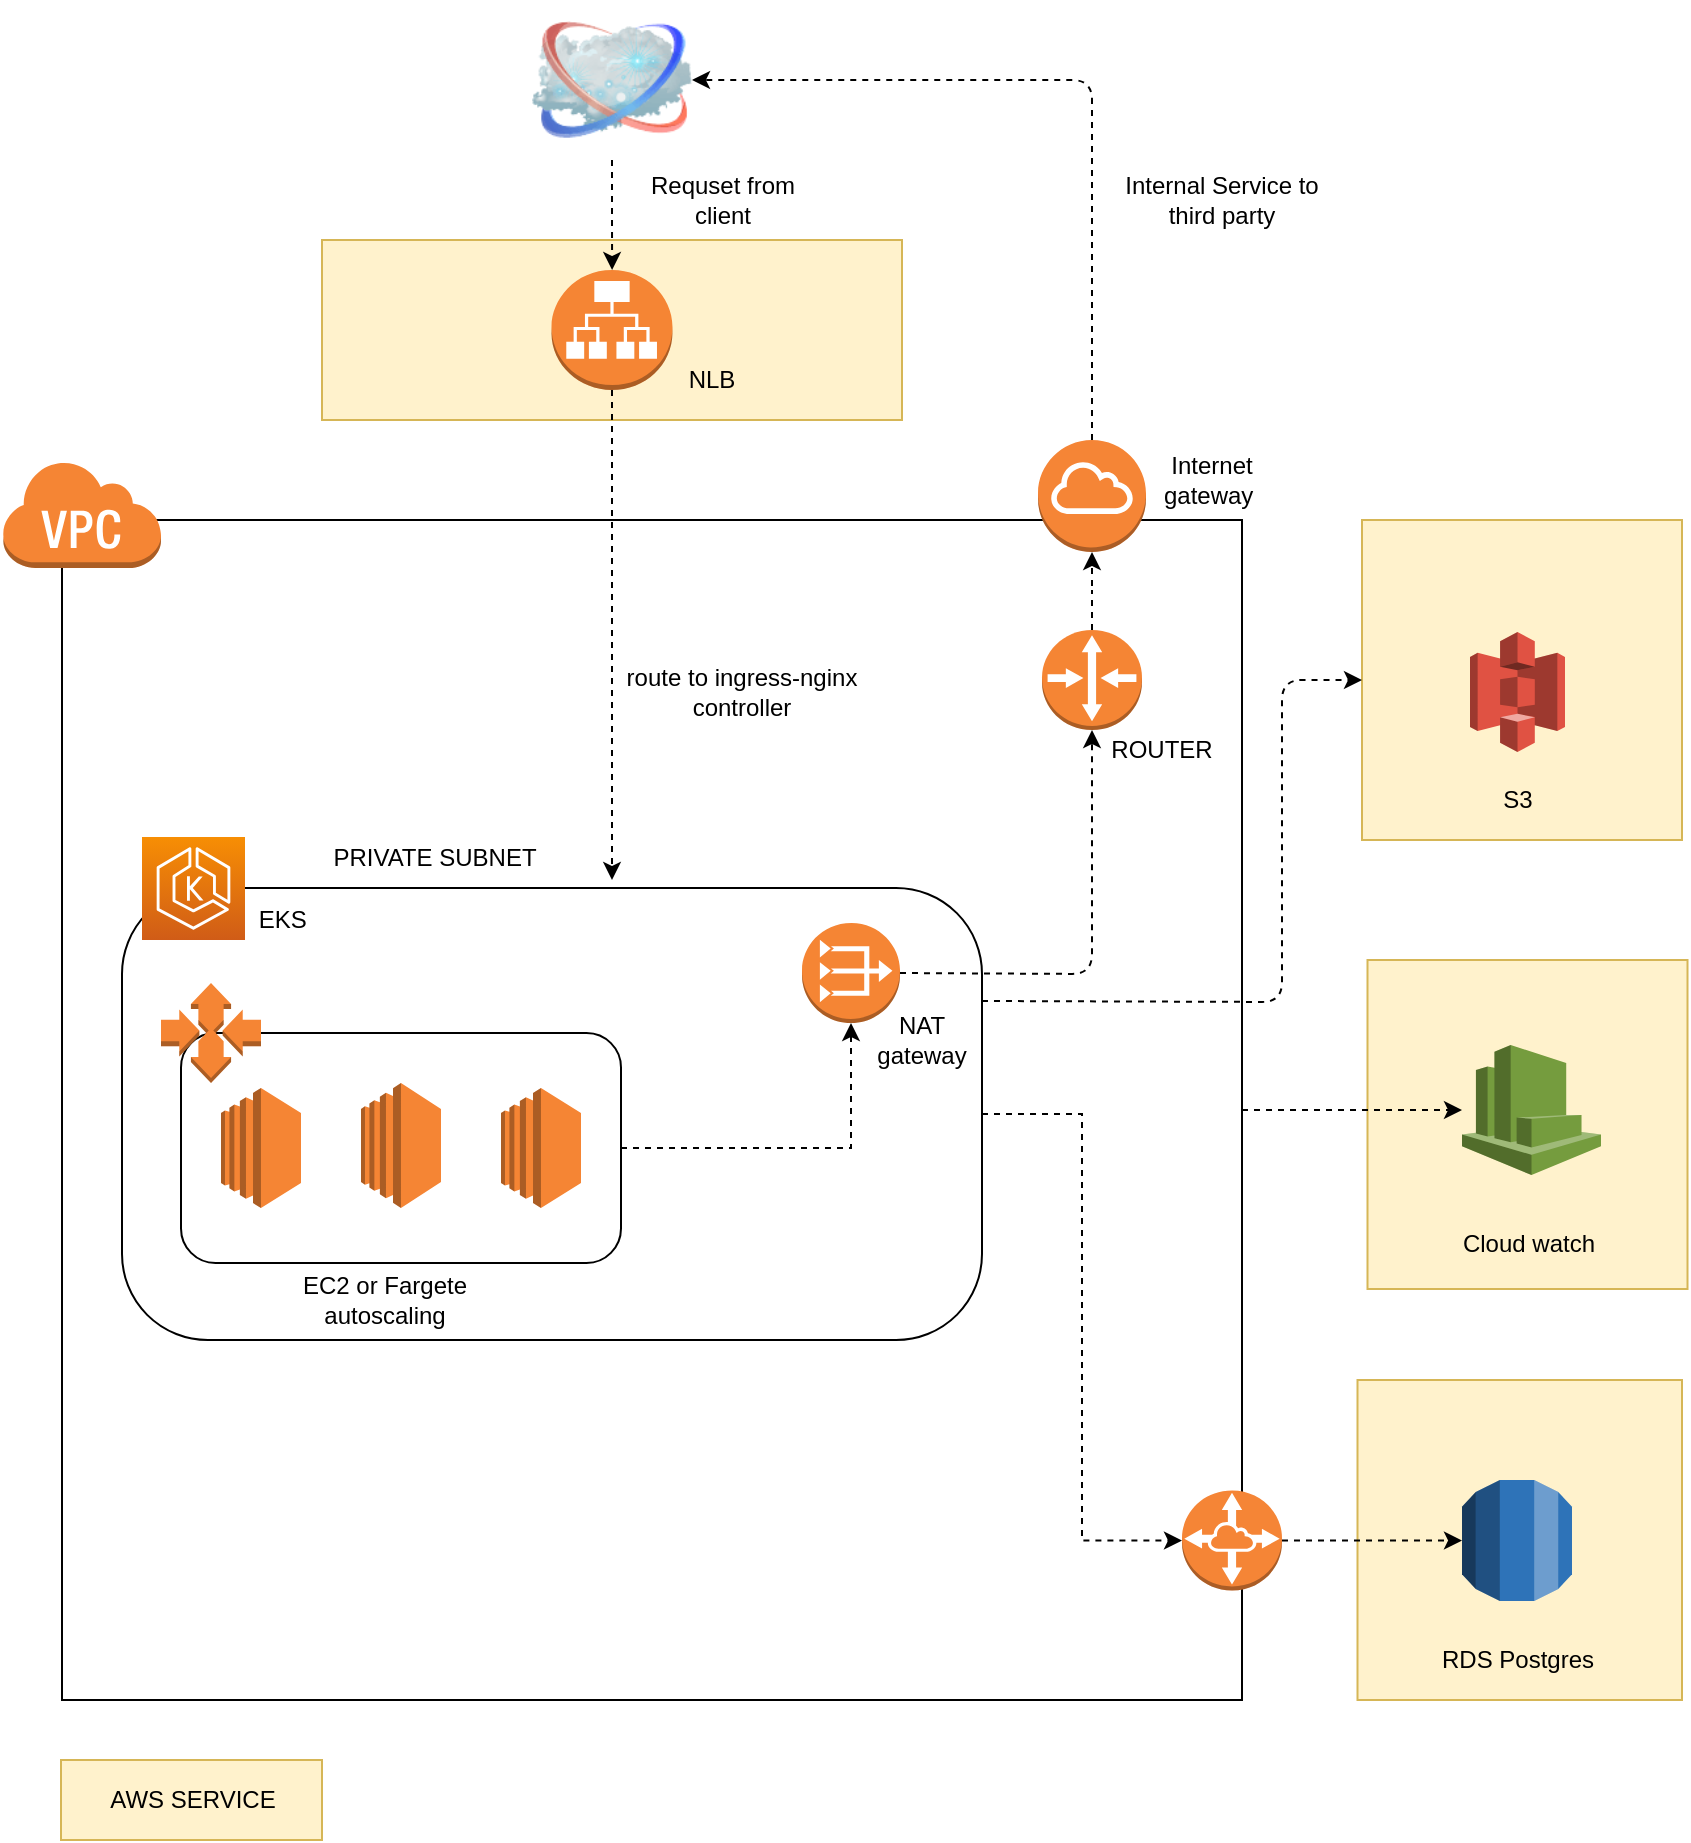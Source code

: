 <mxfile version="14.8.6" type="github"><diagram id="4h9Jgz2YyqiB8rUjbs18" name="Page-1"><mxGraphModel dx="1113" dy="616" grid="1" gridSize="10" guides="1" tooltips="1" connect="1" arrows="1" fold="1" page="1" pageScale="1" pageWidth="1169" pageHeight="1654" math="0" shadow="0"><root><mxCell id="0"/><mxCell id="1" parent="0"/><mxCell id="yYsFPrWsCkC2h6r3MeOf-3" value="" style="whiteSpace=wrap;html=1;aspect=fixed;" vertex="1" parent="1"><mxGeometry x="170" y="380" width="590" height="590" as="geometry"/></mxCell><mxCell id="yYsFPrWsCkC2h6r3MeOf-14" value="" style="outlineConnect=0;dashed=0;verticalLabelPosition=bottom;verticalAlign=top;align=center;html=1;shape=mxgraph.aws3.virtual_private_cloud;fillColor=#F58534;gradientColor=none;" vertex="1" parent="1"><mxGeometry x="140" y="350" width="79.5" height="54" as="geometry"/></mxCell><mxCell id="yYsFPrWsCkC2h6r3MeOf-22" value="" style="outlineConnect=0;dashed=0;verticalLabelPosition=bottom;verticalAlign=top;align=center;html=1;shape=mxgraph.aws3.internet_gateway;fillColor=#F58536;gradientColor=none;" vertex="1" parent="1"><mxGeometry x="658" y="340" width="54" height="56" as="geometry"/></mxCell><mxCell id="yYsFPrWsCkC2h6r3MeOf-54" style="edgeStyle=orthogonalEdgeStyle;rounded=0;orthogonalLoop=1;jettySize=auto;html=1;entryX=0;entryY=0.5;entryDx=0;entryDy=0;entryPerimeter=0;dashed=1;" edge="1" parent="1" source="yYsFPrWsCkC2h6r3MeOf-23" target="yYsFPrWsCkC2h6r3MeOf-41"><mxGeometry relative="1" as="geometry"/></mxCell><mxCell id="yYsFPrWsCkC2h6r3MeOf-23" value="" style="rounded=1;whiteSpace=wrap;html=1;arcSize=19;" vertex="1" parent="1"><mxGeometry x="200" y="564" width="430" height="226" as="geometry"/></mxCell><mxCell id="yYsFPrWsCkC2h6r3MeOf-64" style="edgeStyle=orthogonalEdgeStyle;rounded=0;orthogonalLoop=1;jettySize=auto;html=1;dashed=1;" edge="1" parent="1" source="yYsFPrWsCkC2h6r3MeOf-15" target="yYsFPrWsCkC2h6r3MeOf-19"><mxGeometry relative="1" as="geometry"/></mxCell><mxCell id="yYsFPrWsCkC2h6r3MeOf-15" value="" style="rounded=1;whiteSpace=wrap;html=1;" vertex="1" parent="1"><mxGeometry x="229.5" y="636.5" width="220" height="115" as="geometry"/></mxCell><mxCell id="yYsFPrWsCkC2h6r3MeOf-12" value="" style="outlineConnect=0;dashed=0;verticalLabelPosition=bottom;verticalAlign=top;align=center;html=1;shape=mxgraph.aws3.auto_scaling;fillColor=#F58534;gradientColor=none;" vertex="1" parent="1"><mxGeometry x="219.5" y="611.5" width="50" height="50" as="geometry"/></mxCell><mxCell id="yYsFPrWsCkC2h6r3MeOf-8" value="" style="outlineConnect=0;dashed=0;verticalLabelPosition=bottom;verticalAlign=top;align=center;html=1;shape=mxgraph.aws3.ec2;fillColor=#F58534;gradientColor=none;" vertex="1" parent="1"><mxGeometry x="249.5" y="664" width="40" height="60" as="geometry"/></mxCell><mxCell id="yYsFPrWsCkC2h6r3MeOf-17" value="" style="outlineConnect=0;dashed=0;verticalLabelPosition=bottom;verticalAlign=top;align=center;html=1;shape=mxgraph.aws3.ec2;fillColor=#F58534;gradientColor=none;" vertex="1" parent="1"><mxGeometry x="319.5" y="661.5" width="40" height="62.5" as="geometry"/></mxCell><mxCell id="yYsFPrWsCkC2h6r3MeOf-18" value="" style="outlineConnect=0;dashed=0;verticalLabelPosition=bottom;verticalAlign=top;align=center;html=1;shape=mxgraph.aws3.ec2;fillColor=#F58534;gradientColor=none;" vertex="1" parent="1"><mxGeometry x="389.5" y="664" width="40" height="60" as="geometry"/></mxCell><mxCell id="yYsFPrWsCkC2h6r3MeOf-19" value="" style="outlineConnect=0;dashed=0;verticalLabelPosition=bottom;verticalAlign=top;align=center;html=1;shape=mxgraph.aws3.vpc_nat_gateway;fillColor=#F58534;gradientColor=none;" vertex="1" parent="1"><mxGeometry x="540" y="581.5" width="49" height="50" as="geometry"/></mxCell><mxCell id="yYsFPrWsCkC2h6r3MeOf-69" value="" style="edgeStyle=orthogonalEdgeStyle;rounded=0;orthogonalLoop=1;jettySize=auto;html=1;dashed=1;" edge="1" parent="1" source="yYsFPrWsCkC2h6r3MeOf-27" target="yYsFPrWsCkC2h6r3MeOf-22"><mxGeometry relative="1" as="geometry"/></mxCell><mxCell id="yYsFPrWsCkC2h6r3MeOf-27" value="" style="outlineConnect=0;dashed=0;verticalLabelPosition=bottom;verticalAlign=top;align=center;html=1;shape=mxgraph.aws3.router;fillColor=#F58534;gradientColor=none;" vertex="1" parent="1"><mxGeometry x="660" y="435" width="50" height="50" as="geometry"/></mxCell><mxCell id="yYsFPrWsCkC2h6r3MeOf-28" value="" style="points=[[0,0,0],[0.25,0,0],[0.5,0,0],[0.75,0,0],[1,0,0],[0,1,0],[0.25,1,0],[0.5,1,0],[0.75,1,0],[1,1,0],[0,0.25,0],[0,0.5,0],[0,0.75,0],[1,0.25,0],[1,0.5,0],[1,0.75,0]];outlineConnect=0;fontColor=#232F3E;gradientColor=#F78E04;gradientDirection=north;fillColor=#D05C17;strokeColor=#ffffff;dashed=0;verticalLabelPosition=bottom;verticalAlign=top;align=center;html=1;fontSize=12;fontStyle=0;aspect=fixed;shape=mxgraph.aws4.resourceIcon;resIcon=mxgraph.aws4.eks;" vertex="1" parent="1"><mxGeometry x="210" y="538.5" width="51.5" height="51.5" as="geometry"/></mxCell><mxCell id="yYsFPrWsCkC2h6r3MeOf-31" value="" style="image;html=1;image=img/lib/clip_art/networking/Cloud_128x128.png" vertex="1" parent="1"><mxGeometry x="405" y="120" width="80" height="80" as="geometry"/></mxCell><mxCell id="yYsFPrWsCkC2h6r3MeOf-36" value="" style="rounded=0;whiteSpace=wrap;html=1;fillColor=#fff2cc;strokeColor=#d6b656;" vertex="1" parent="1"><mxGeometry x="820" y="380" width="160" height="160" as="geometry"/></mxCell><mxCell id="yYsFPrWsCkC2h6r3MeOf-30" value="" style="outlineConnect=0;dashed=0;verticalLabelPosition=bottom;verticalAlign=top;align=center;html=1;shape=mxgraph.aws3.s3;fillColor=#E05243;gradientColor=none;" vertex="1" parent="1"><mxGeometry x="874" y="436" width="47.5" height="60" as="geometry"/></mxCell><mxCell id="yYsFPrWsCkC2h6r3MeOf-39" value="" style="rounded=0;whiteSpace=wrap;html=1;fillColor=#fff2cc;strokeColor=#d6b656;" vertex="1" parent="1"><mxGeometry x="822.75" y="600" width="160" height="164.5" as="geometry"/></mxCell><mxCell id="yYsFPrWsCkC2h6r3MeOf-33" value="" style="outlineConnect=0;dashed=0;verticalLabelPosition=bottom;verticalAlign=top;align=center;html=1;shape=mxgraph.aws3.cloudwatch;fillColor=#759C3E;gradientColor=none;" vertex="1" parent="1"><mxGeometry x="870" y="642.5" width="69.5" height="65" as="geometry"/></mxCell><mxCell id="yYsFPrWsCkC2h6r3MeOf-40" value="" style="rounded=0;whiteSpace=wrap;html=1;fillColor=#fff2cc;strokeColor=#d6b656;" vertex="1" parent="1"><mxGeometry x="817.75" y="810" width="162.25" height="160" as="geometry"/></mxCell><mxCell id="yYsFPrWsCkC2h6r3MeOf-34" value="" style="outlineConnect=0;dashed=0;verticalLabelPosition=bottom;verticalAlign=top;align=center;html=1;shape=mxgraph.aws3.rds;fillColor=#2E73B8;gradientColor=none;" vertex="1" parent="1"><mxGeometry x="870" y="860" width="55" height="60.5" as="geometry"/></mxCell><mxCell id="yYsFPrWsCkC2h6r3MeOf-53" value="" style="edgeStyle=orthogonalEdgeStyle;rounded=0;orthogonalLoop=1;jettySize=auto;html=1;dashed=1;" edge="1" parent="1" source="yYsFPrWsCkC2h6r3MeOf-41" target="yYsFPrWsCkC2h6r3MeOf-34"><mxGeometry relative="1" as="geometry"/></mxCell><mxCell id="yYsFPrWsCkC2h6r3MeOf-41" value="" style="outlineConnect=0;dashed=0;verticalLabelPosition=bottom;verticalAlign=top;align=center;html=1;shape=mxgraph.aws3.vpc_peering;fillColor=#F58536;gradientColor=none;" vertex="1" parent="1"><mxGeometry x="730" y="865.25" width="50" height="50" as="geometry"/></mxCell><mxCell id="yYsFPrWsCkC2h6r3MeOf-42" value="" style="rounded=0;whiteSpace=wrap;html=1;fillColor=#fff2cc;strokeColor=#d6b656;" vertex="1" parent="1"><mxGeometry x="300" y="240" width="290" height="90" as="geometry"/></mxCell><mxCell id="yYsFPrWsCkC2h6r3MeOf-32" value="" style="outlineConnect=0;dashed=0;verticalLabelPosition=bottom;verticalAlign=top;align=center;html=1;shape=mxgraph.aws3.application_load_balancer;fillColor=#F58534;gradientColor=none;" vertex="1" parent="1"><mxGeometry x="414.75" y="255" width="60.5" height="60" as="geometry"/></mxCell><mxCell id="yYsFPrWsCkC2h6r3MeOf-57" value="" style="edgeStyle=orthogonalEdgeStyle;rounded=0;orthogonalLoop=1;jettySize=auto;html=1;dashed=1;" edge="1" parent="1" source="yYsFPrWsCkC2h6r3MeOf-3" target="yYsFPrWsCkC2h6r3MeOf-33"><mxGeometry relative="1" as="geometry"/></mxCell><mxCell id="yYsFPrWsCkC2h6r3MeOf-59" value="" style="endArrow=classic;html=1;dashed=1;entryX=0;entryY=0.5;entryDx=0;entryDy=0;exitX=1;exitY=0.25;exitDx=0;exitDy=0;" edge="1" parent="1" source="yYsFPrWsCkC2h6r3MeOf-23" target="yYsFPrWsCkC2h6r3MeOf-36"><mxGeometry relative="1" as="geometry"><mxPoint x="640" y="630" as="sourcePoint"/><mxPoint x="600" y="620" as="targetPoint"/><Array as="points"><mxPoint x="780" y="621"/><mxPoint x="780" y="460"/></Array></mxGeometry></mxCell><mxCell id="yYsFPrWsCkC2h6r3MeOf-65" value="" style="endArrow=classic;html=1;dashed=1;exitX=1;exitY=0.5;exitDx=0;exitDy=0;exitPerimeter=0;entryX=0.5;entryY=1;entryDx=0;entryDy=0;entryPerimeter=0;" edge="1" parent="1" source="yYsFPrWsCkC2h6r3MeOf-19" target="yYsFPrWsCkC2h6r3MeOf-27"><mxGeometry relative="1" as="geometry"><mxPoint x="440" y="550" as="sourcePoint"/><mxPoint x="600" y="550" as="targetPoint"/><Array as="points"><mxPoint x="685" y="607"/></Array></mxGeometry></mxCell><mxCell id="yYsFPrWsCkC2h6r3MeOf-70" value="" style="edgeStyle=orthogonalEdgeStyle;rounded=0;orthogonalLoop=1;jettySize=auto;html=1;dashed=1;" edge="1" parent="1" source="yYsFPrWsCkC2h6r3MeOf-31" target="yYsFPrWsCkC2h6r3MeOf-32"><mxGeometry relative="1" as="geometry"/></mxCell><mxCell id="yYsFPrWsCkC2h6r3MeOf-73" value="" style="endArrow=classic;html=1;dashed=1;exitX=0.5;exitY=1;exitDx=0;exitDy=0;exitPerimeter=0;" edge="1" parent="1" source="yYsFPrWsCkC2h6r3MeOf-32"><mxGeometry relative="1" as="geometry"><mxPoint x="440" y="410" as="sourcePoint"/><mxPoint x="445" y="560" as="targetPoint"/></mxGeometry></mxCell><mxCell id="yYsFPrWsCkC2h6r3MeOf-77" value="AWS SERVICE" style="rounded=0;whiteSpace=wrap;html=1;fillColor=#fff2cc;strokeColor=#d6b656;" vertex="1" parent="1"><mxGeometry x="169.5" y="1000" width="130.5" height="40" as="geometry"/></mxCell><mxCell id="yYsFPrWsCkC2h6r3MeOf-78" value="NLB" style="text;html=1;strokeColor=none;fillColor=none;align=center;verticalAlign=middle;whiteSpace=wrap;rounded=0;" vertex="1" parent="1"><mxGeometry x="475.25" y="300" width="40" height="20" as="geometry"/></mxCell><mxCell id="yYsFPrWsCkC2h6r3MeOf-79" value="EKS&amp;nbsp;" style="text;html=1;strokeColor=none;fillColor=none;align=center;verticalAlign=middle;whiteSpace=wrap;rounded=0;" vertex="1" parent="1"><mxGeometry x="261.5" y="570" width="40" height="20" as="geometry"/></mxCell><mxCell id="yYsFPrWsCkC2h6r3MeOf-80" value="NAT gateway" style="text;html=1;strokeColor=none;fillColor=none;align=center;verticalAlign=middle;whiteSpace=wrap;rounded=0;" vertex="1" parent="1"><mxGeometry x="580" y="630" width="40" height="20" as="geometry"/></mxCell><mxCell id="yYsFPrWsCkC2h6r3MeOf-81" value="PRIVATE SUBNET" style="text;html=1;strokeColor=none;fillColor=none;align=center;verticalAlign=middle;whiteSpace=wrap;rounded=0;" vertex="1" parent="1"><mxGeometry x="301.5" y="538.5" width="108.5" height="20" as="geometry"/></mxCell><mxCell id="yYsFPrWsCkC2h6r3MeOf-82" value="ROUTER" style="text;html=1;strokeColor=none;fillColor=none;align=center;verticalAlign=middle;whiteSpace=wrap;rounded=0;" vertex="1" parent="1"><mxGeometry x="700" y="485" width="40" height="20" as="geometry"/></mxCell><mxCell id="yYsFPrWsCkC2h6r3MeOf-83" value="EC2 or Fargete autoscaling" style="text;html=1;strokeColor=none;fillColor=none;align=center;verticalAlign=middle;whiteSpace=wrap;rounded=0;" vertex="1" parent="1"><mxGeometry x="272.25" y="760" width="118.75" height="20" as="geometry"/></mxCell><mxCell id="yYsFPrWsCkC2h6r3MeOf-84" value="RDS Postgres" style="text;html=1;strokeColor=none;fillColor=none;align=center;verticalAlign=middle;whiteSpace=wrap;rounded=0;" vertex="1" parent="1"><mxGeometry x="857.5" y="940" width="80" height="20" as="geometry"/></mxCell><mxCell id="yYsFPrWsCkC2h6r3MeOf-85" value="S3" style="text;html=1;strokeColor=none;fillColor=none;align=center;verticalAlign=middle;whiteSpace=wrap;rounded=0;" vertex="1" parent="1"><mxGeometry x="877.5" y="510" width="40" height="20" as="geometry"/></mxCell><mxCell id="yYsFPrWsCkC2h6r3MeOf-86" value="Cloud watch" style="text;html=1;strokeColor=none;fillColor=none;align=center;verticalAlign=middle;whiteSpace=wrap;rounded=0;" vertex="1" parent="1"><mxGeometry x="867" y="731.5" width="72.5" height="20" as="geometry"/></mxCell><mxCell id="yYsFPrWsCkC2h6r3MeOf-88" value="route to ingress-nginx controller" style="text;html=1;strokeColor=none;fillColor=none;align=center;verticalAlign=middle;whiteSpace=wrap;rounded=0;" vertex="1" parent="1"><mxGeometry x="440" y="456" width="140" height="20" as="geometry"/></mxCell><mxCell id="yYsFPrWsCkC2h6r3MeOf-89" value="" style="endArrow=classic;html=1;dashed=1;exitX=0.5;exitY=0;exitDx=0;exitDy=0;exitPerimeter=0;entryX=1;entryY=0.5;entryDx=0;entryDy=0;" edge="1" parent="1" source="yYsFPrWsCkC2h6r3MeOf-22" target="yYsFPrWsCkC2h6r3MeOf-31"><mxGeometry relative="1" as="geometry"><mxPoint x="560" y="410" as="sourcePoint"/><mxPoint x="720" y="410" as="targetPoint"/><Array as="points"><mxPoint x="685" y="160"/></Array></mxGeometry></mxCell><mxCell id="yYsFPrWsCkC2h6r3MeOf-93" value="Internal Service to third party" style="text;html=1;strokeColor=none;fillColor=none;align=center;verticalAlign=middle;whiteSpace=wrap;rounded=0;" vertex="1" parent="1"><mxGeometry x="700" y="210" width="100" height="20" as="geometry"/></mxCell><mxCell id="yYsFPrWsCkC2h6r3MeOf-94" value="Requset from client" style="text;html=1;strokeColor=none;fillColor=none;align=center;verticalAlign=middle;whiteSpace=wrap;rounded=0;" vertex="1" parent="1"><mxGeometry x="449.5" y="210" width="100.5" height="20" as="geometry"/></mxCell><mxCell id="yYsFPrWsCkC2h6r3MeOf-95" value="Internet gateway&amp;nbsp;" style="text;html=1;strokeColor=none;fillColor=none;align=center;verticalAlign=middle;whiteSpace=wrap;rounded=0;" vertex="1" parent="1"><mxGeometry x="700" y="350" width="90" height="20" as="geometry"/></mxCell></root></mxGraphModel></diagram></mxfile>